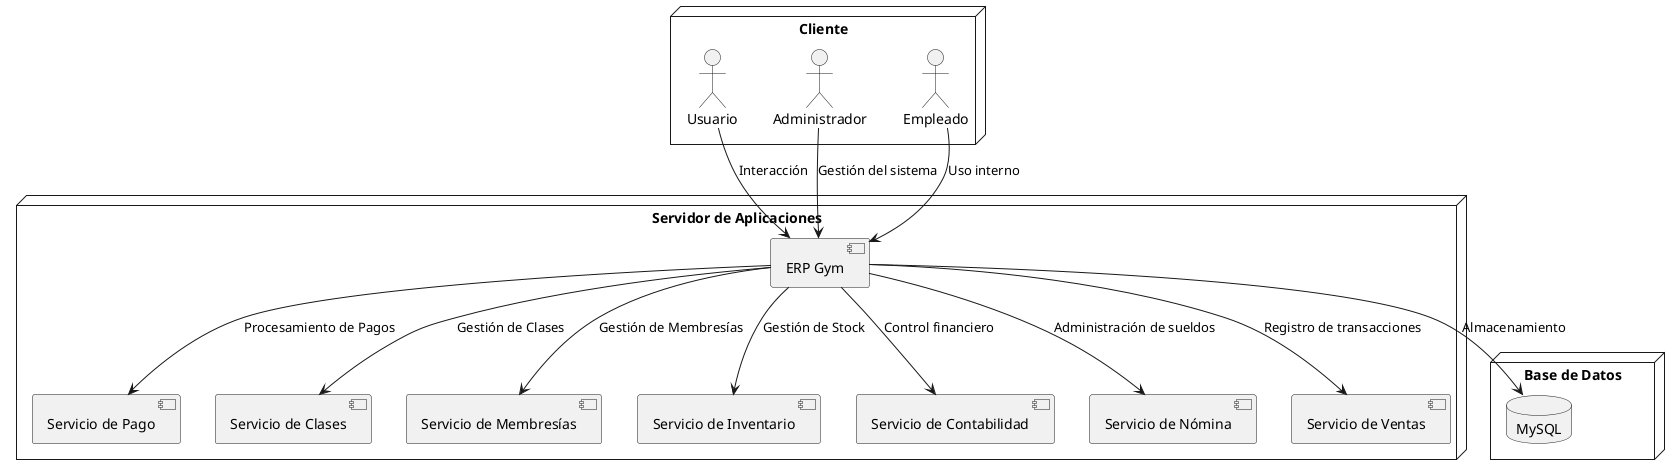 @startuml despliegue

node "Servidor de Aplicaciones" {
  component "ERP Gym" as ERP
  component "Servicio de Pago" as Pago
  component "Servicio de Clases" as Clases
  component "Servicio de Membresías" as Membresias
  component "Servicio de Inventario" as Inventario
  component "Servicio de Contabilidad" as Contabilidad
  component "Servicio de Nómina" as Nomina
  component "Servicio de Ventas" as Ventas
}

node "Base de Datos" {
  database "MySQL" as DB
}

node "Cliente" {
  actor "Usuario" as User
  actor "Administrador" as Admin
  actor "Empleado" as Empleado
}

User --> ERP : Interacción
Admin --> ERP : Gestión del sistema
Empleado --> ERP : Uso interno

ERP --> DB : Almacenamiento
ERP --> Pago : Procesamiento de Pagos
ERP --> Clases : Gestión de Clases
ERP --> Membresias : Gestión de Membresías
ERP --> Inventario : Gestión de Stock
ERP --> Contabilidad : Control financiero
ERP --> Nomina : Administración de sueldos
ERP --> Ventas : Registro de transacciones

@enduml
